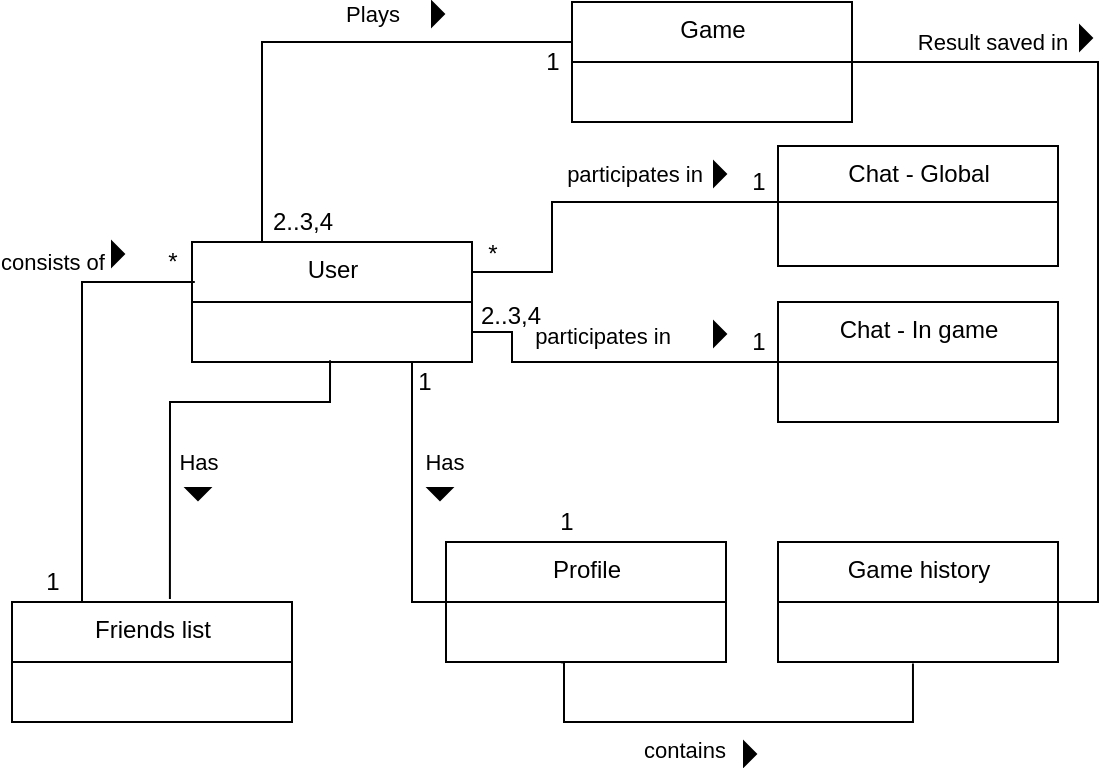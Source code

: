 <mxfile version="14.1.8" type="device"><diagram id="5yxGOHyGBCgxdavGU1-U" name="Domæne"><mxGraphModel dx="981" dy="574" grid="1" gridSize="10" guides="1" tooltips="1" connect="1" arrows="1" fold="1" page="1" pageScale="1" pageWidth="1169" pageHeight="827" math="0" shadow="0"><root><mxCell id="s-t9XWwwMTtdWG2C-fuc-0"/><mxCell id="s-t9XWwwMTtdWG2C-fuc-1" parent="s-t9XWwwMTtdWG2C-fuc-0"/><mxCell id="s-t9XWwwMTtdWG2C-fuc-46" style="edgeStyle=orthogonalEdgeStyle;rounded=0;orthogonalLoop=1;jettySize=auto;html=1;exitX=1;exitY=0.25;exitDx=0;exitDy=0;entryX=0.472;entryY=-0.002;entryDx=0;entryDy=0;entryPerimeter=0;endArrow=none;endFill=0;" edge="1" parent="s-t9XWwwMTtdWG2C-fuc-1" source="s-t9XWwwMTtdWG2C-fuc-16" target="s-t9XWwwMTtdWG2C-fuc-30"><mxGeometry relative="1" as="geometry"><Array as="points"><mxPoint x="310" y="240"/><mxPoint x="280" y="240"/><mxPoint x="280" y="360"/></Array></mxGeometry></mxCell><mxCell id="s-t9XWwwMTtdWG2C-fuc-48" value="Has" style="edgeLabel;html=1;align=center;verticalAlign=middle;resizable=0;points=[];" vertex="1" connectable="0" parent="s-t9XWwwMTtdWG2C-fuc-46"><mxGeometry x="0.25" y="-2" relative="1" as="geometry"><mxPoint x="17.97" y="-67.57" as="offset"/></mxGeometry></mxCell><mxCell id="s-t9XWwwMTtdWG2C-fuc-54" style="edgeStyle=orthogonalEdgeStyle;rounded=0;orthogonalLoop=1;jettySize=auto;html=1;exitX=1;exitY=0.25;exitDx=0;exitDy=0;entryX=0;entryY=0.25;entryDx=0;entryDy=0;endArrow=none;endFill=0;" edge="1" parent="s-t9XWwwMTtdWG2C-fuc-1" source="s-t9XWwwMTtdWG2C-fuc-16" target="s-t9XWwwMTtdWG2C-fuc-20"><mxGeometry relative="1" as="geometry"><Array as="points"><mxPoint x="350" y="195"/><mxPoint x="350" y="160"/><mxPoint x="490" y="160"/></Array></mxGeometry></mxCell><mxCell id="s-t9XWwwMTtdWG2C-fuc-55" value="participates in" style="edgeLabel;html=1;align=center;verticalAlign=middle;resizable=0;points=[];" vertex="1" connectable="0" parent="s-t9XWwwMTtdWG2C-fuc-54"><mxGeometry x="0.014" y="1" relative="1" as="geometry"><mxPoint x="-14.17" y="-13.03" as="offset"/></mxGeometry></mxCell><mxCell id="s-t9XWwwMTtdWG2C-fuc-61" style="edgeStyle=orthogonalEdgeStyle;rounded=0;orthogonalLoop=1;jettySize=auto;html=1;exitX=1;exitY=0.75;exitDx=0;exitDy=0;entryX=0;entryY=0.5;entryDx=0;entryDy=0;endArrow=none;endFill=0;" edge="1" parent="s-t9XWwwMTtdWG2C-fuc-1" source="s-t9XWwwMTtdWG2C-fuc-16" target="s-t9XWwwMTtdWG2C-fuc-59"><mxGeometry relative="1" as="geometry"><Array as="points"><mxPoint x="330" y="225"/><mxPoint x="330" y="240"/></Array></mxGeometry></mxCell><mxCell id="s-t9XWwwMTtdWG2C-fuc-64" value="participates in" style="edgeLabel;html=1;align=center;verticalAlign=middle;resizable=0;points=[];" vertex="1" connectable="0" parent="s-t9XWwwMTtdWG2C-fuc-61"><mxGeometry x="0.114" y="1" relative="1" as="geometry"><mxPoint x="-13.54" y="-12.02" as="offset"/></mxGeometry></mxCell><mxCell id="s-t9XWwwMTtdWG2C-fuc-16" value="User" style="swimlane;fontStyle=0;align=center;verticalAlign=top;childLayout=stackLayout;horizontal=1;startSize=30;horizontalStack=0;resizeParent=1;resizeParentMax=0;resizeLast=0;collapsible=0;marginBottom=0;html=1;" vertex="1" parent="s-t9XWwwMTtdWG2C-fuc-1"><mxGeometry x="170" y="180" width="140" height="60" as="geometry"/></mxCell><mxCell id="s-t9XWwwMTtdWG2C-fuc-66" style="edgeStyle=orthogonalEdgeStyle;rounded=0;orthogonalLoop=1;jettySize=auto;html=1;exitX=1;exitY=0.5;exitDx=0;exitDy=0;entryX=1;entryY=0.5;entryDx=0;entryDy=0;endArrow=none;endFill=0;" edge="1" parent="s-t9XWwwMTtdWG2C-fuc-1" source="s-t9XWwwMTtdWG2C-fuc-18" target="s-t9XWwwMTtdWG2C-fuc-22"><mxGeometry relative="1" as="geometry"/></mxCell><mxCell id="s-t9XWwwMTtdWG2C-fuc-67" value="Result saved in" style="edgeLabel;html=1;align=center;verticalAlign=middle;resizable=0;points=[];" vertex="1" connectable="0" parent="s-t9XWwwMTtdWG2C-fuc-66"><mxGeometry x="-0.661" y="-2" relative="1" as="geometry"><mxPoint y="-12" as="offset"/></mxGeometry></mxCell><mxCell id="s-t9XWwwMTtdWG2C-fuc-18" value="Game" style="swimlane;fontStyle=0;align=center;verticalAlign=top;childLayout=stackLayout;horizontal=1;startSize=30;horizontalStack=0;resizeParent=1;resizeParentMax=0;resizeLast=0;collapsible=0;marginBottom=0;html=1;" vertex="1" parent="s-t9XWwwMTtdWG2C-fuc-1"><mxGeometry x="360" y="60" width="140" height="60" as="geometry"/></mxCell><mxCell id="s-t9XWwwMTtdWG2C-fuc-20" value="Chat - Global" style="swimlane;fontStyle=0;align=center;verticalAlign=top;childLayout=stackLayout;horizontal=1;startSize=28;horizontalStack=0;resizeParent=1;resizeParentMax=0;resizeLast=0;collapsible=0;marginBottom=0;html=1;" vertex="1" parent="s-t9XWwwMTtdWG2C-fuc-1"><mxGeometry x="463" y="132" width="140" height="60" as="geometry"/></mxCell><mxCell id="s-t9XWwwMTtdWG2C-fuc-22" value="Game history" style="swimlane;fontStyle=0;align=center;verticalAlign=top;childLayout=stackLayout;horizontal=1;startSize=30;horizontalStack=0;resizeParent=1;resizeParentMax=0;resizeLast=0;collapsible=0;marginBottom=0;html=1;" vertex="1" parent="s-t9XWwwMTtdWG2C-fuc-1"><mxGeometry x="463" y="330" width="140" height="60" as="geometry"/></mxCell><mxCell id="s-t9XWwwMTtdWG2C-fuc-38" style="edgeStyle=orthogonalEdgeStyle;rounded=0;orthogonalLoop=1;jettySize=auto;html=1;exitX=0.25;exitY=0;exitDx=0;exitDy=0;entryX=0.01;entryY=0.341;entryDx=0;entryDy=0;entryPerimeter=0;endArrow=none;endFill=0;" edge="1" parent="s-t9XWwwMTtdWG2C-fuc-1" source="s-t9XWwwMTtdWG2C-fuc-24" target="s-t9XWwwMTtdWG2C-fuc-16"><mxGeometry relative="1" as="geometry"><mxPoint x="114.862" y="200" as="targetPoint"/><Array as="points"><mxPoint x="115" y="200"/><mxPoint x="171" y="200"/></Array></mxGeometry></mxCell><mxCell id="s-t9XWwwMTtdWG2C-fuc-39" value="consists of" style="edgeLabel;html=1;align=center;verticalAlign=middle;resizable=0;points=[];" vertex="1" connectable="0" parent="s-t9XWwwMTtdWG2C-fuc-38"><mxGeometry x="0.14" y="2" relative="1" as="geometry"><mxPoint x="-13" y="-46.55" as="offset"/></mxGeometry></mxCell><mxCell id="s-t9XWwwMTtdWG2C-fuc-24" value="Friends list" style="swimlane;fontStyle=0;align=center;verticalAlign=top;childLayout=stackLayout;horizontal=1;startSize=30;horizontalStack=0;resizeParent=1;resizeParentMax=0;resizeLast=0;collapsible=0;marginBottom=0;html=1;" vertex="1" parent="s-t9XWwwMTtdWG2C-fuc-1"><mxGeometry x="80" y="360" width="140" height="60" as="geometry"/></mxCell><mxCell id="s-t9XWwwMTtdWG2C-fuc-30" value="Profile" style="swimlane;fontStyle=0;align=center;verticalAlign=top;childLayout=stackLayout;horizontal=1;startSize=30;horizontalStack=0;resizeParent=1;resizeParentMax=0;resizeLast=0;collapsible=0;marginBottom=0;html=1;" vertex="1" parent="s-t9XWwwMTtdWG2C-fuc-1"><mxGeometry x="297" y="330" width="140" height="60" as="geometry"/></mxCell><mxCell id="s-t9XWwwMTtdWG2C-fuc-32" value="" style="triangle;aspect=fixed;fillColor=#000000;" vertex="1" parent="s-t9XWwwMTtdWG2C-fuc-1"><mxGeometry x="290" y="60" width="6" height="12" as="geometry"/></mxCell><mxCell id="s-t9XWwwMTtdWG2C-fuc-33" value="" style="endArrow=none;html=1;rounded=0;align=center;verticalAlign=bottom;labelBackgroundColor=none;entryX=0;entryY=0.333;entryDx=0;entryDy=0;entryPerimeter=0;exitX=0.25;exitY=0;exitDx=0;exitDy=0;" edge="1" parent="s-t9XWwwMTtdWG2C-fuc-1" source="s-t9XWwwMTtdWG2C-fuc-16" target="s-t9XWwwMTtdWG2C-fuc-18"><mxGeometry relative="1" as="geometry"><mxPoint x="160" y="92" as="sourcePoint"/><mxPoint x="300" y="92" as="targetPoint"/><Array as="points"><mxPoint x="205" y="80"/></Array></mxGeometry></mxCell><mxCell id="s-t9XWwwMTtdWG2C-fuc-34" value="Plays" style="edgeLabel;html=1;align=center;verticalAlign=middle;resizable=0;points=[];" vertex="1" connectable="0" parent="s-t9XWwwMTtdWG2C-fuc-33"><mxGeometry x="-0.03" y="2" relative="1" as="geometry"><mxPoint x="31.33" y="-12" as="offset"/></mxGeometry></mxCell><mxCell id="s-t9XWwwMTtdWG2C-fuc-35" value="" style="endArrow=none;html=1;rounded=0;align=center;verticalAlign=bottom;labelBackgroundColor=none;entryX=0.564;entryY=-0.026;entryDx=0;entryDy=0;entryPerimeter=0;exitX=0.493;exitY=0.97;exitDx=0;exitDy=0;exitPerimeter=0;" edge="1" parent="s-t9XWwwMTtdWG2C-fuc-1" target="s-t9XWwwMTtdWG2C-fuc-24"><mxGeometry relative="1" as="geometry"><mxPoint x="239.02" y="239.1" as="sourcePoint"/><mxPoint x="370.5" y="460" as="targetPoint"/><Array as="points"><mxPoint x="239" y="260"/><mxPoint x="159" y="260"/></Array></mxGeometry></mxCell><mxCell id="s-t9XWwwMTtdWG2C-fuc-36" value="Has" style="edgeLabel;html=1;align=center;verticalAlign=middle;resizable=0;points=[];" vertex="1" connectable="0" parent="s-t9XWwwMTtdWG2C-fuc-35"><mxGeometry x="-0.03" y="2" relative="1" as="geometry"><mxPoint x="9.65" y="28" as="offset"/></mxGeometry></mxCell><mxCell id="s-t9XWwwMTtdWG2C-fuc-37" value="" style="triangle;aspect=fixed;fillColor=#000000;rotation=90;" vertex="1" parent="s-t9XWwwMTtdWG2C-fuc-1"><mxGeometry x="170" y="300" width="6" height="12" as="geometry"/></mxCell><mxCell id="s-t9XWwwMTtdWG2C-fuc-40" value="" style="triangle;aspect=fixed;fillColor=#000000;" vertex="1" parent="s-t9XWwwMTtdWG2C-fuc-1"><mxGeometry x="130" y="180" width="6" height="12" as="geometry"/></mxCell><mxCell id="s-t9XWwwMTtdWG2C-fuc-41" value="*" style="text;html=1;align=center;verticalAlign=middle;resizable=0;points=[];autosize=1;" vertex="1" parent="s-t9XWwwMTtdWG2C-fuc-1"><mxGeometry x="150" y="180" width="20" height="20" as="geometry"/></mxCell><mxCell id="s-t9XWwwMTtdWG2C-fuc-42" value="1" style="text;html=1;align=center;verticalAlign=middle;resizable=0;points=[];autosize=1;" vertex="1" parent="s-t9XWwwMTtdWG2C-fuc-1"><mxGeometry x="90" y="340" width="20" height="20" as="geometry"/></mxCell><mxCell id="s-t9XWwwMTtdWG2C-fuc-43" value="2..3,4" style="text;html=1;align=center;verticalAlign=middle;resizable=0;points=[];autosize=1;" vertex="1" parent="s-t9XWwwMTtdWG2C-fuc-1"><mxGeometry x="200" y="160" width="50" height="20" as="geometry"/></mxCell><mxCell id="s-t9XWwwMTtdWG2C-fuc-44" value="1" style="text;html=1;align=center;verticalAlign=middle;resizable=0;points=[];autosize=1;" vertex="1" parent="s-t9XWwwMTtdWG2C-fuc-1"><mxGeometry x="340" y="80" width="20" height="20" as="geometry"/></mxCell><mxCell id="s-t9XWwwMTtdWG2C-fuc-47" value="" style="triangle;aspect=fixed;fillColor=#000000;rotation=90;" vertex="1" parent="s-t9XWwwMTtdWG2C-fuc-1"><mxGeometry x="291" y="300" width="6" height="12" as="geometry"/></mxCell><mxCell id="s-t9XWwwMTtdWG2C-fuc-49" value="1" style="text;html=1;align=center;verticalAlign=middle;resizable=0;points=[];autosize=1;" vertex="1" parent="s-t9XWwwMTtdWG2C-fuc-1"><mxGeometry x="276" y="240" width="20" height="20" as="geometry"/></mxCell><mxCell id="s-t9XWwwMTtdWG2C-fuc-50" value="1" style="text;html=1;align=center;verticalAlign=middle;resizable=0;points=[];autosize=1;" vertex="1" parent="s-t9XWwwMTtdWG2C-fuc-1"><mxGeometry x="347" y="310" width="20" height="20" as="geometry"/></mxCell><mxCell id="s-t9XWwwMTtdWG2C-fuc-51" style="edgeStyle=orthogonalEdgeStyle;rounded=0;orthogonalLoop=1;jettySize=auto;html=1;entryX=0.482;entryY=1.024;entryDx=0;entryDy=0;entryPerimeter=0;endArrow=none;endFill=0;exitX=0.41;exitY=1.005;exitDx=0;exitDy=0;exitPerimeter=0;" edge="1" parent="s-t9XWwwMTtdWG2C-fuc-1"><mxGeometry relative="1" as="geometry"><mxPoint x="354.4" y="390.15" as="sourcePoint"/><mxPoint x="530.48" y="390.72" as="targetPoint"/><Array as="points"><mxPoint x="356" y="390"/><mxPoint x="356" y="420"/><mxPoint x="530" y="420"/></Array></mxGeometry></mxCell><mxCell id="s-t9XWwwMTtdWG2C-fuc-52" value="contains" style="edgeLabel;html=1;align=center;verticalAlign=middle;resizable=0;points=[];" vertex="1" connectable="0" parent="s-t9XWwwMTtdWG2C-fuc-51"><mxGeometry x="0.01" y="1" relative="1" as="geometry"><mxPoint x="-27.43" y="14.97" as="offset"/></mxGeometry></mxCell><mxCell id="s-t9XWwwMTtdWG2C-fuc-53" value="" style="triangle;aspect=fixed;fillColor=#000000;" vertex="1" parent="s-t9XWwwMTtdWG2C-fuc-1"><mxGeometry x="446" y="430" width="6" height="12" as="geometry"/></mxCell><mxCell id="s-t9XWwwMTtdWG2C-fuc-56" value="" style="triangle;aspect=fixed;fillColor=#000000;" vertex="1" parent="s-t9XWwwMTtdWG2C-fuc-1"><mxGeometry x="431" y="140" width="6" height="12" as="geometry"/></mxCell><mxCell id="s-t9XWwwMTtdWG2C-fuc-57" value="*" style="text;html=1;align=center;verticalAlign=middle;resizable=0;points=[];autosize=1;" vertex="1" parent="s-t9XWwwMTtdWG2C-fuc-1"><mxGeometry x="310" y="176" width="20" height="20" as="geometry"/></mxCell><mxCell id="s-t9XWwwMTtdWG2C-fuc-58" value="1" style="text;html=1;align=center;verticalAlign=middle;resizable=0;points=[];autosize=1;" vertex="1" parent="s-t9XWwwMTtdWG2C-fuc-1"><mxGeometry x="443" y="140" width="20" height="20" as="geometry"/></mxCell><mxCell id="s-t9XWwwMTtdWG2C-fuc-59" value="Chat - In game" style="swimlane;fontStyle=0;align=center;verticalAlign=top;childLayout=stackLayout;horizontal=1;startSize=30;horizontalStack=0;resizeParent=1;resizeParentMax=0;resizeLast=0;collapsible=0;marginBottom=0;html=1;" vertex="1" parent="s-t9XWwwMTtdWG2C-fuc-1"><mxGeometry x="463" y="210" width="140" height="60" as="geometry"/></mxCell><mxCell id="s-t9XWwwMTtdWG2C-fuc-62" value="2..3,4" style="text;html=1;align=center;verticalAlign=middle;resizable=0;points=[];autosize=1;" vertex="1" parent="s-t9XWwwMTtdWG2C-fuc-1"><mxGeometry x="304" y="207" width="50" height="20" as="geometry"/></mxCell><mxCell id="s-t9XWwwMTtdWG2C-fuc-63" value="1" style="text;html=1;align=center;verticalAlign=middle;resizable=0;points=[];autosize=1;" vertex="1" parent="s-t9XWwwMTtdWG2C-fuc-1"><mxGeometry x="443" y="220" width="20" height="20" as="geometry"/></mxCell><mxCell id="s-t9XWwwMTtdWG2C-fuc-65" value="" style="triangle;aspect=fixed;fillColor=#000000;" vertex="1" parent="s-t9XWwwMTtdWG2C-fuc-1"><mxGeometry x="431" y="220" width="6" height="12" as="geometry"/></mxCell><mxCell id="s-t9XWwwMTtdWG2C-fuc-68" value="" style="triangle;aspect=fixed;fillColor=#000000;" vertex="1" parent="s-t9XWwwMTtdWG2C-fuc-1"><mxGeometry x="614" y="72" width="6" height="12" as="geometry"/></mxCell></root></mxGraphModel></diagram></mxfile>